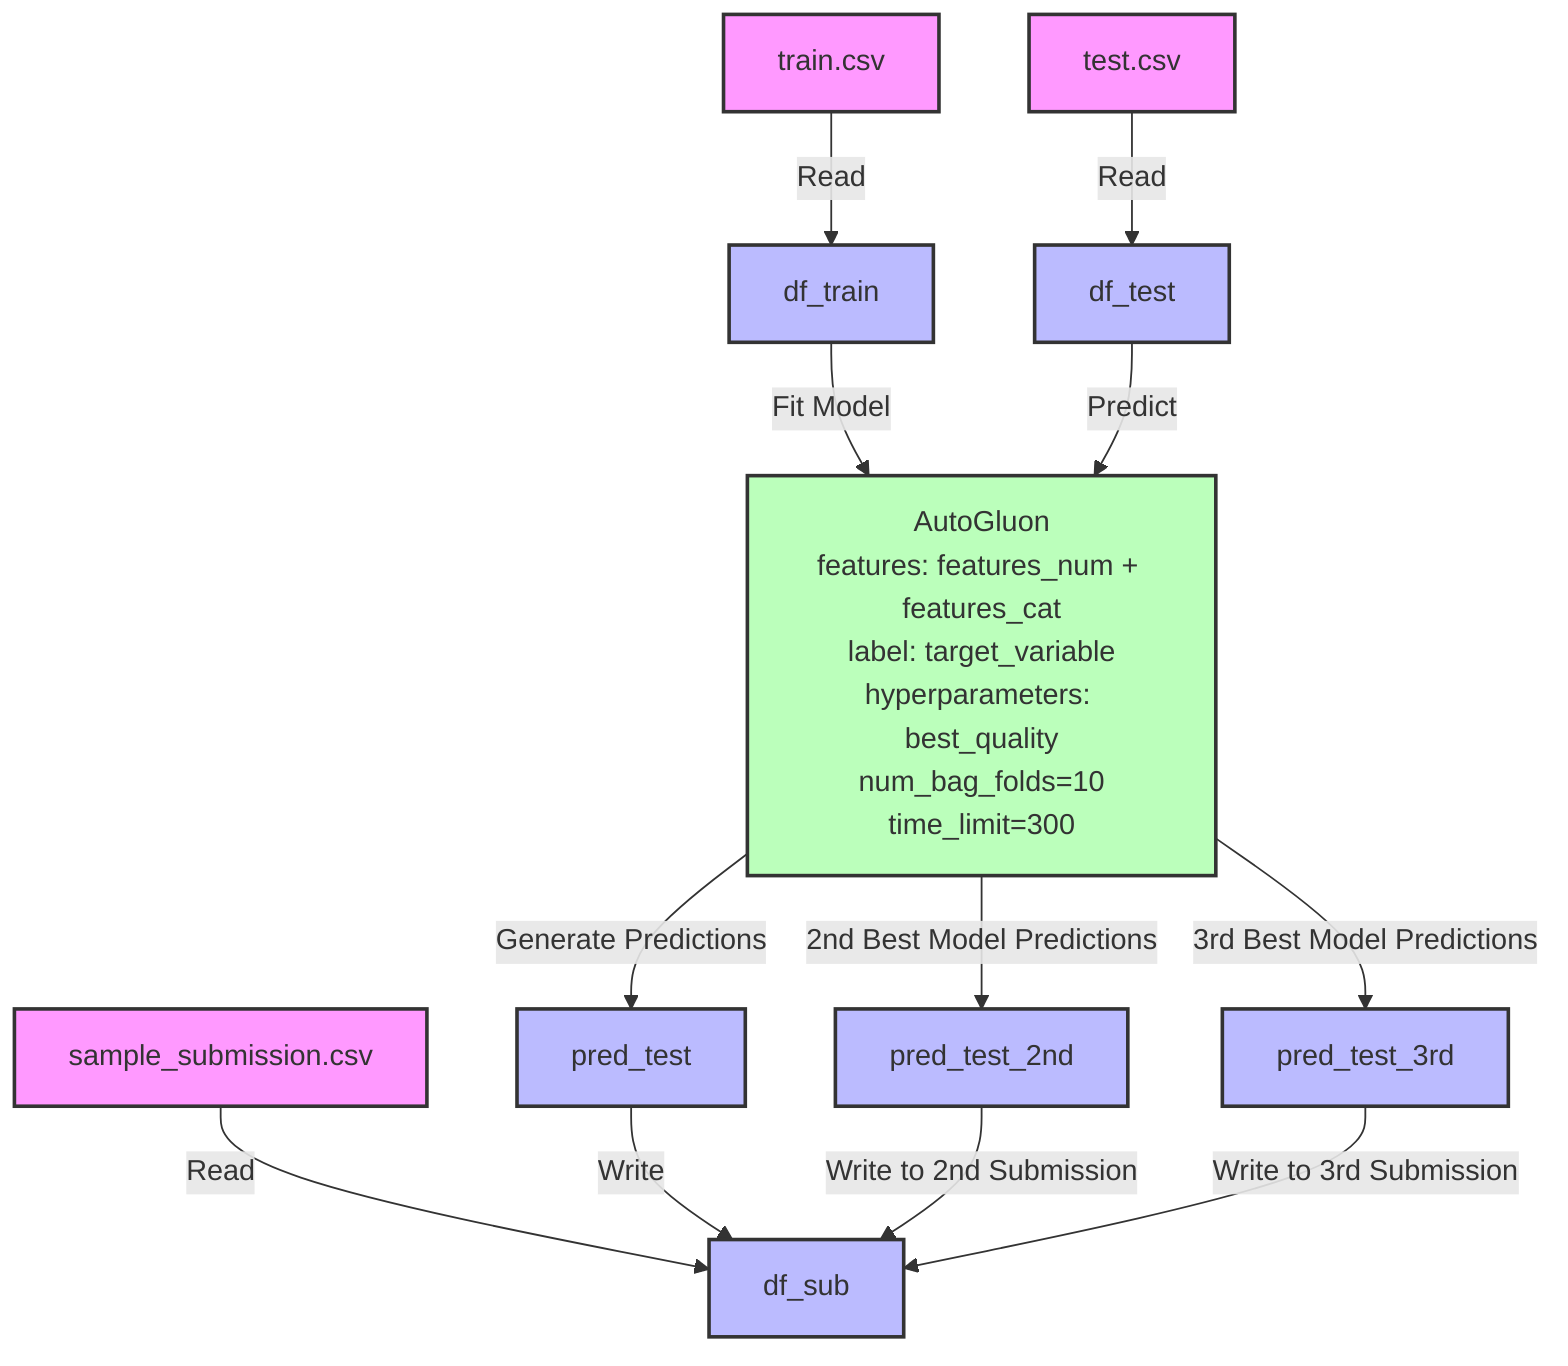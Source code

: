 flowchart TD

%% Data Sources
A1["train.csv"]:::source -->|Read| B1[df_train]
A2["test.csv"]:::source -->|Read| B2[df_test]
A3["sample_submission.csv"]:::source -->|Read| B3[df_sub]

%% Data Variables
B1[df_train]:::variable -->|Fit Model| D1["TabularPredictor"]
B2[df_test]:::variable -->|Predict| D1
B3[df_sub]:::variable

%% Model
D1["AutoGluon\nfeatures: features_num + features_cat\nlabel: target_variable\nhyperparameters: best_quality\nnum_bag_folds=10\ntime_limit=300"]:::mlmodel -->|Generate Predictions| E1[pred_test]
D1 -->|2nd Best Model Predictions| E2[pred_test_2nd]
D1 -->|3rd Best Model Predictions| E3[pred_test_3rd]

%% Predictions
E1[pred_test]:::variable -->|Write| B3[df_sub]
E2[pred_test_2nd]:::variable -->|Write to 2nd Submission| B3
E3[pred_test_3rd]:::variable -->|Write to 3rd Submission| B3

classDef source fill:#f9f,stroke:#333,stroke-width:2px;
classDef variable fill:#bbf,stroke:#333,stroke-width:2px;
classDef mlmodel fill:#bfb,stroke:#333,stroke-width:2px;